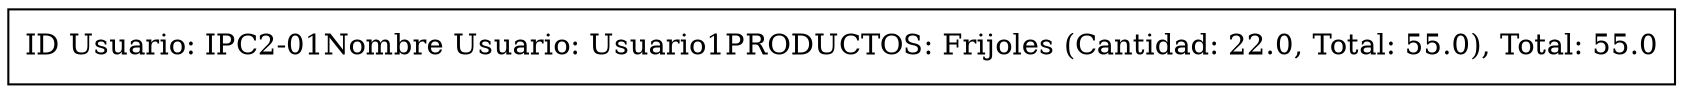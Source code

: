 digraph G {
rankdir=LR;
node [shape=record];
nodo0 [label="ID Usuario: IPC2-01
Nombre Usuario: Usuario1
PRODUCTOS: Frijoles (Cantidad: 22.0, Total: 55.0), 
Total: 55.0"];
}